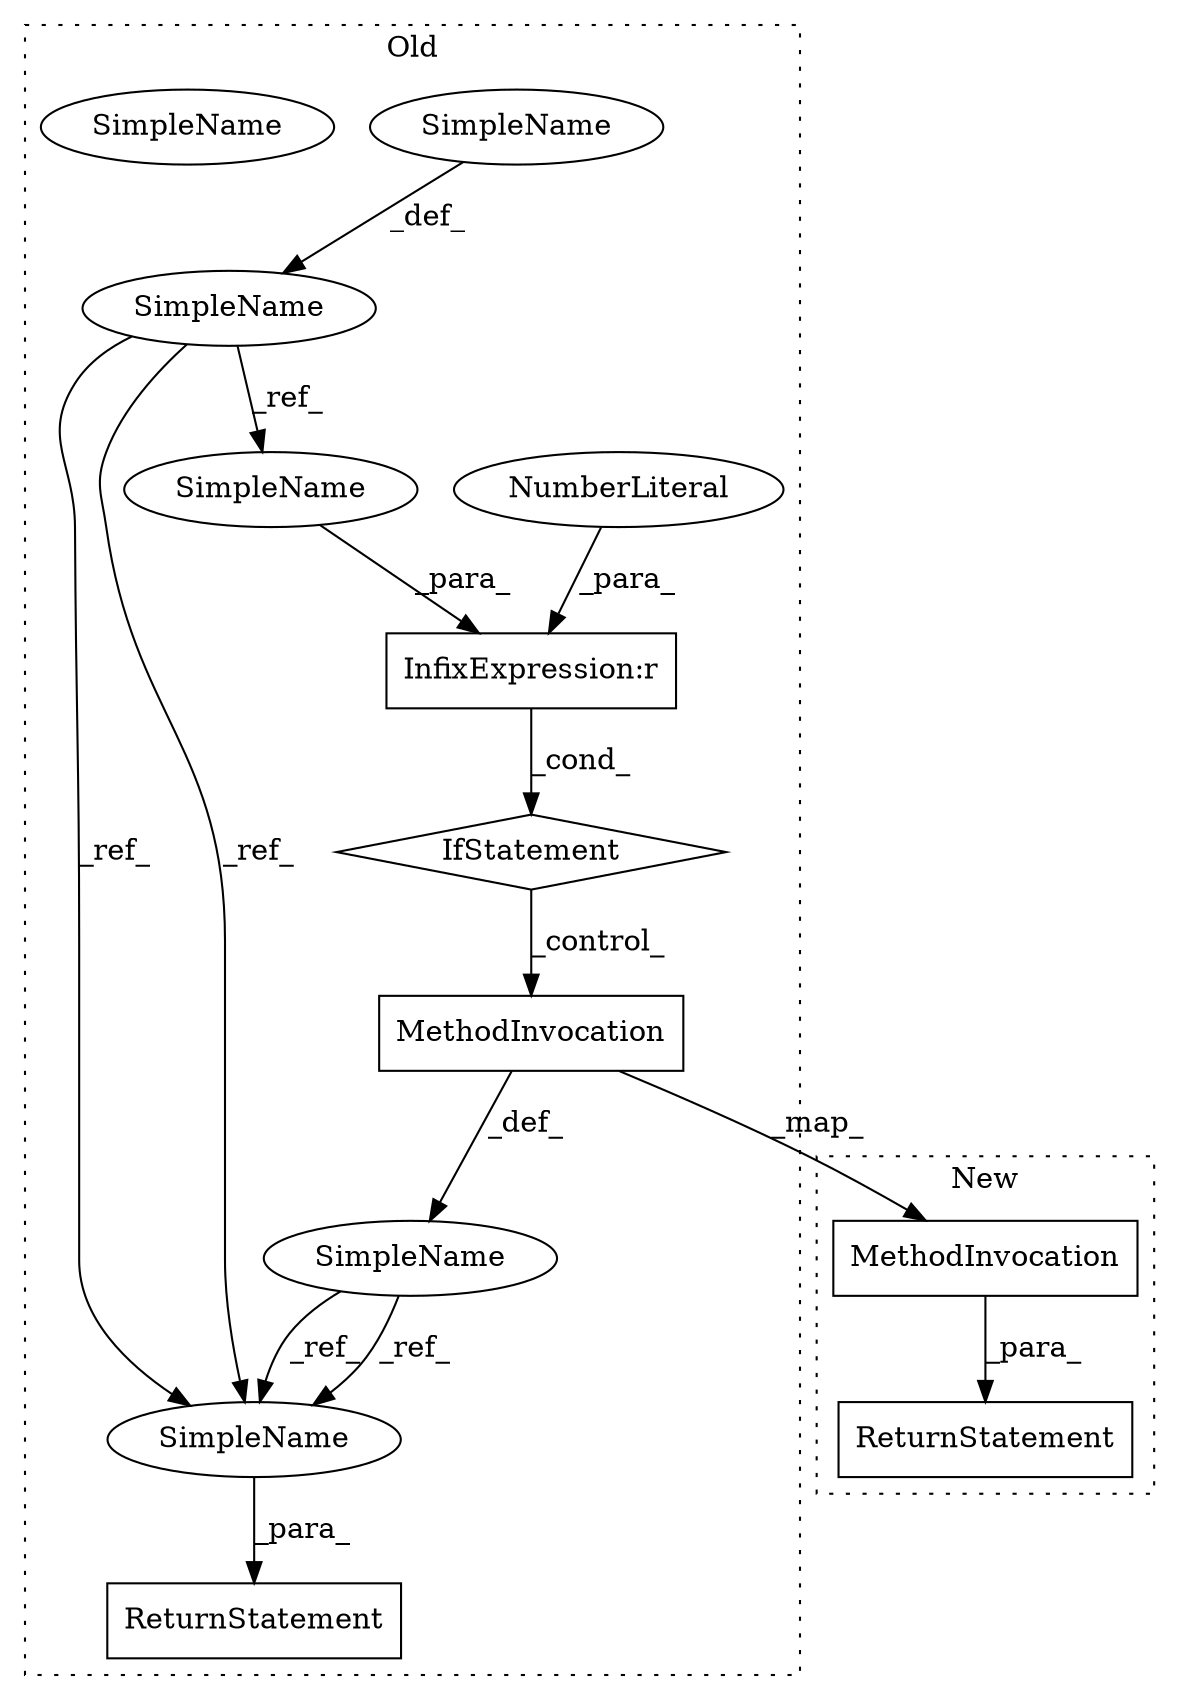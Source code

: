 digraph G {
subgraph cluster0 {
1 [label="IfStatement" a="25" s="31692,31702" l="4,2" shape="diamond"];
2 [label="MethodInvocation" a="32" s="31724,31765" l="9,1" shape="box"];
4 [label="NumberLiteral" a="34" s="31701" l="1" shape="ellipse"];
6 [label="ReturnStatement" a="41" s="31798" l="7" shape="box"];
7 [label="SimpleName" a="42" s="31674" l="1" shape="ellipse"];
8 [label="SimpleName" a="42" s="31805" l="1" shape="ellipse"];
9 [label="SimpleName" a="42" s="31678" l="8" shape="ellipse"];
10 [label="SimpleName" a="42" s="31712" l="1" shape="ellipse"];
11 [label="SimpleName" a="42" s="31696" l="1" shape="ellipse"];
12 [label="SimpleName" a="42" s="31805" l="1" shape="ellipse"];
13 [label="InfixExpression:r" a="27" s="31697" l="4" shape="box"];
label = "Old";
style="dotted";
}
subgraph cluster1 {
3 [label="MethodInvocation" a="32" s="31659,31700" l="9,1" shape="box"];
5 [label="ReturnStatement" a="41" s="31644" l="7" shape="box"];
label = "New";
style="dotted";
}
1 -> 2 [label="_control_"];
2 -> 3 [label="_map_"];
2 -> 10 [label="_def_"];
3 -> 5 [label="_para_"];
4 -> 13 [label="_para_"];
7 -> 8 [label="_ref_"];
7 -> 8 [label="_ref_"];
7 -> 11 [label="_ref_"];
8 -> 6 [label="_para_"];
9 -> 7 [label="_def_"];
10 -> 8 [label="_ref_"];
10 -> 8 [label="_ref_"];
11 -> 13 [label="_para_"];
13 -> 1 [label="_cond_"];
}